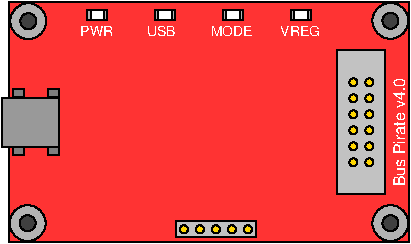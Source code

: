 #FIG 3.2  Produced by xfig version 3.2.6a
Landscape
Center
Inches
Letter
100.00
Single
-2
1200 2
0 32 #9c0000
0 33 #8c8c8c
0 34 #8c8c8c
0 35 #424242
0 36 #8c8c8c
0 37 #424242
0 38 #8c8c8c
0 39 #424242
0 40 #8c8c8c
0 41 #424242
0 42 #8c8c8c
0 43 #424242
0 44 #c2c2c2
0 45 #6e6e6e
0 46 #444444
0 47 #8e8f8e
0 48 #717171
0 49 #aeaeae
0 50 #333333
0 51 #949395
0 52 #747075
0 53 #555555
0 54 #b3b3b3
0 55 #c3c3c3
0 56 #6d6d6d
0 57 #454545
0 58 #8e8e8e
0 59 #dd9d93
0 60 #f1ece0
0 61 #e2c8a8
0 62 #e1e1e1
0 63 #d2d2d2
0 64 #ededed
0 65 #da7a1a
0 66 #f1e41a
0 67 #887dc2
0 68 #d6d6d6
0 69 #8c8ca5
0 70 #4a4a4a
0 71 #8c6b6b
0 72 #5a5a5a
0 73 #636363
0 74 #b79b73
0 75 #4193ff
0 76 #bf703b
0 77 #db7700
0 78 #dab800
0 79 #006400
0 80 #5a6b3b
0 81 #d3d3d3
0 82 #aaaaaa
0 83 #8e8ea4
0 84 #f3b95d
0 85 #89996b
0 86 #646464
0 87 #b7e6ff
0 88 #86c0ec
0 89 #bdbdbd
0 90 #d39552
0 91 #98d2fe
0 92 #8c9c6b
0 93 #f76b00
0 94 #5a6b39
0 95 #8c9c6b
0 96 #8c9c7b
0 97 #184a18
0 98 #adadad
0 99 #f7bd5a
0 100 #636b9c
0 101 #f7f7f7
0 102 #de0000
0 103 #adadad
0 104 #f7bd5a
0 105 #adadad
0 106 #f7bd5a
0 107 #636b9c
0 108 #526b29
0 109 #949494
0 110 #006300
0 111 #00634a
0 112 #7b844a
0 113 #e7bd7b
0 114 #a5b5c6
0 115 #6b6b94
0 116 #846b6b
0 117 #529c4a
0 118 #d6e7e7
0 119 #526363
0 120 #186b4a
0 121 #9ca5b5
0 122 #ff9400
0 123 #ff9400
0 124 #00634a
0 125 #7b844a
0 126 #63737b
0 127 #e7bd7b
0 128 #184a18
0 129 #dedede
0 130 #f3eed3
0 131 #f5ae5d
0 132 #95ce99
0 133 #b5157d
0 134 #eeeeee
0 135 #848484
0 136 #7b7b7b
0 137 #005a00
0 138 #e77373
0 139 #ffcb31
0 140 #29794a
0 141 #de2821
0 142 #2159c6
0 143 #f8f8f8
0 144 #e6e6e6
0 145 #21845a
0 146 #c9c9c9
0 147 #dfd8df
0 148 #cdcdcd
0 149 #6c6c6c
0 150 #414541
0 151 #c0c0c0
0 152 #e7e7e7
0 153 #717571
0 154 #f7f3f7
0 155 #c6b797
0 156 #404040
0 157 #808080
0 158 #e0e0e0
0 159 #d7d7d7
0 160 #bebebe
0 161 #515151
0 162 #e7e3e7
0 163 #000049
0 164 #797979
0 165 #303430
0 166 #414141
0 167 #c7b696
0 168 #e2e2ee
0 169 #94949a
0 170 #dbdbdb
0 171 #a1a1b7
0 172 #86acff
0 173 #7070ff
0 174 #eff8ff
0 175 #dccba6
0 176 #868286
0 177 #c7c3c7
0 178 #9e9e9e
0 179 #757575
0 180 #effbff
0 181 #f3f3f3
0 182 #d7d3d7
0 183 #aeaaae
0 184 #303030
0 185 #515551
0 186 #666666
0 187 #868686
0 188 #c7c7c7
0 189 #000000
0 190 #ffffff
0 191 #565151
0 192 #85807d
0 193 #7b79a5
0 194 #73758c
0 195 #635dce
0 196 #3a3a3a
0 197 #4573aa
0 198 #b0a193
0 199 #837cdd
0 200 #ff9a00
0 201 #f73829
0 202 #ffff52
0 203 #52794a
0 204 #639a5a
0 205 #c66142
0 206 #e76942
0 207 #ff7952
0 208 #d9d9d9
0 209 #569eb0
0 210 #b5b6c6
0 211 #848284
0 212 #c6c3c6
0 213 #dedfde
0 214 #424542
0 215 #c6c7c6
0 216 #525d6b
0 217 #9c9a9c
0 218 #cccccc
0 219 #616161
0 220 #aeb2ae
6 2775 -1131 5850 744
6 2812 -1088 5812 712
6 2812 -1088 5812 712
6 5256 -758 5631 367
1 3 0 1 0 31 50 -1 20 0.000 1 1.5708 5391 112 30 30 5391 112 5391 82
1 3 0 1 0 31 50 -1 20 0.000 1 1.5708 5391 -8 30 30 5391 -8 5391 -38
1 3 0 1 0 31 50 -1 20 0.000 1 1.5708 5391 -128 30 30 5391 -128 5391 -158
1 3 0 1 0 31 50 -1 20 0.000 1 1.5708 5391 -248 30 30 5391 -248 5391 -278
1 3 0 1 0 31 50 -1 20 0.000 1 1.5708 5391 -368 30 30 5391 -368 5391 -398
1 3 0 1 0 31 50 -1 20 0.000 1 1.5708 5391 -488 30 30 5391 -488 5391 -518
1 3 0 1 0 31 50 -1 20 0.000 1 1.5708 5511 112 30 30 5511 112 5511 82
1 3 0 1 0 31 50 -1 20 0.000 1 1.5708 5511 -8 30 30 5511 -8 5511 -38
1 3 0 1 0 31 50 -1 20 0.000 1 1.5708 5511 -128 30 30 5511 -128 5511 -158
1 3 0 1 0 31 50 -1 20 0.000 1 1.5708 5511 -248 30 30 5511 -248 5511 -278
1 3 0 1 0 31 50 -1 20 0.000 1 1.5708 5511 -368 30 30 5511 -368 5511 -398
1 3 0 1 0 31 50 -1 20 0.000 1 1.5708 5511 -488 30 30 5511 -488 5511 -518
2 2 0 1 0 44 51 -1 20 0.000 0 0 -1 0 0 5
	 5271 352 5631 352 5631 -728 5271 -728 5271 352
-6
2 2 0 1 0 4 70 -1 24 0.000 0 0 -1 0 0 5
	 2812 -1088 5812 -1088 5812 712 2812 712 2812 -1088
-6
4 0 7 10 -1 16 8 1.5708 4 105 960 5779 292 Bus Pirate v4.0\001
-6
6 2818 -1082 3088 -812
1 3 0 1 0 7 20 -1 14 0.000 1 0.0000 2953 -947 135 135 2953 -947 3088 -947
1 3 0 1 0 7 10 -1 5 0.000 1 0.0000 2953 -947 60 60 2953 -947 3013 -947
-6
6 2813 433 3083 703
1 3 0 1 0 7 20 -1 14 0.000 1 0.0000 2948 568 135 135 2948 568 3083 568
1 3 0 1 0 7 10 -1 5 0.000 1 0.0000 2948 568 60 60 2948 568 3008 568
-6
6 5534 433 5804 703
1 3 0 1 0 7 20 -1 14 0.000 1 0.0000 5669 568 135 135 5669 568 5804 568
1 3 0 1 0 7 10 -1 5 0.000 1 0.0000 5669 568 60 60 5669 568 5729 568
-6
6 5534 -1085 5804 -815
1 3 0 1 0 7 20 -1 14 0.000 1 0.0000 5669 -950 135 135 5669 -950 5804 -950
1 3 0 1 0 7 10 -1 5 0.000 1 0.0000 5669 -950 60 60 5669 -950 5729 -950
-6
6 4060 554 4660 674
1 3 0 1 0 31 10 -1 20 0.000 1 0.0000 4120 614 30 30 4120 614 4150 614
1 3 0 1 0 31 10 -1 20 0.000 1 0.0000 4240 614 30 30 4240 614 4270 614
1 3 0 1 0 31 10 -1 20 0.000 1 0.0000 4360 614 30 30 4360 614 4390 614
1 3 0 1 0 31 10 -1 20 0.000 1 0.0000 4480 614 30 30 4480 614 4510 614
1 3 0 1 0 31 10 -1 20 0.000 1 0.0000 4600 614 30 30 4600 614 4630 614
2 2 0 1 0 44 11 -1 20 0.000 0 0 -1 0 0 5
	 4060 554 4060 674 4660 674 4660 554 4060 554
-6
-6
6 2753 -450 3203 75
2 2 0 1 0 7 40 -1 12 0.000 0 0 -1 0 0 5
	 2753 -372 3185 -372 3185 0 2753 0 2753 -372
2 2 0 1 0 7 41 -1 10 0.000 0 0 -1 0 0 5
	 2835 -435 2919 -435 2919 -375 2835 -375 2835 -435
2 2 0 1 0 7 41 -1 10 0.000 0 0 -1 0 0 5
	 3099 -435 3183 -435 3183 -375 3099 -375 3099 -435
2 2 0 1 0 7 41 -1 10 0.000 0 0 -1 0 0 5
	 3099 0 3183 0 3183 60 3099 60 3099 0
2 2 0 1 0 7 41 -1 10 0.000 0 0 -1 0 0 5
	 2835 0 2919 0 2919 60 2835 60 2835 0
-6
6 3396 -1031 5073 -955
6 3396 -1031 3546 -955
2 2 0 1 0 7 10 -1 14 0.000 0 0 -1 0 0 5
	 3396 -1031 3420 -1031 3420 -955 3396 -955 3396 -1031
2 2 0 1 0 7 10 -1 14 0.000 0 0 -1 0 0 5
	 3522 -1031 3546 -1031 3546 -955 3522 -955 3522 -1031
2 2 0 1 0 7 40 -1 20 0.000 0 0 -1 0 0 5
	 3396 -1031 3546 -1031 3546 -955 3396 -955 3396 -1031
-6
6 3905 -1031 4055 -955
2 2 0 1 0 7 10 -1 14 0.000 0 0 -1 0 0 5
	 3905 -1031 3929 -1031 3929 -955 3905 -955 3905 -1031
2 2 0 1 0 7 10 -1 14 0.000 0 0 -1 0 0 5
	 4031 -1031 4055 -1031 4055 -955 4031 -955 4031 -1031
2 2 0 1 0 7 40 -1 20 0.000 0 0 -1 0 0 5
	 3905 -1031 4055 -1031 4055 -955 3905 -955 3905 -1031
-6
6 4414 -1031 4564 -955
2 2 0 1 0 7 10 -1 14 0.000 0 0 -1 0 0 5
	 4414 -1031 4438 -1031 4438 -955 4414 -955 4414 -1031
2 2 0 1 0 7 10 -1 14 0.000 0 0 -1 0 0 5
	 4540 -1031 4564 -1031 4564 -955 4540 -955 4540 -1031
2 2 0 1 0 7 40 -1 20 0.000 0 0 -1 0 0 5
	 4414 -1031 4564 -1031 4564 -955 4414 -955 4414 -1031
-6
6 4923 -1031 5073 -955
2 2 0 1 0 7 10 -1 14 0.000 0 0 -1 0 0 5
	 4923 -1031 4947 -1031 4947 -955 4923 -955 4923 -1031
2 2 0 1 0 7 10 -1 14 0.000 0 0 -1 0 0 5
	 5049 -1031 5073 -1031 5073 -955 5049 -955 5049 -1031
2 2 0 1 0 7 40 -1 20 0.000 0 0 -1 0 0 5
	 4923 -1031 5073 -1031 5073 -955 4923 -955 4923 -1031
-6
-6
4 0 7 10 -1 16 7 0.0000 4 90 285 3343 -838 PWR\001
4 0 7 10 -1 16 7 0.0000 4 90 240 3843 -838 USB\001
4 0 7 10 -1 16 7 0.0000 4 90 330 4843 -838 VREG\001
4 0 7 10 -1 16 7 0.0000 4 90 360 4322 -838 MODE\001
